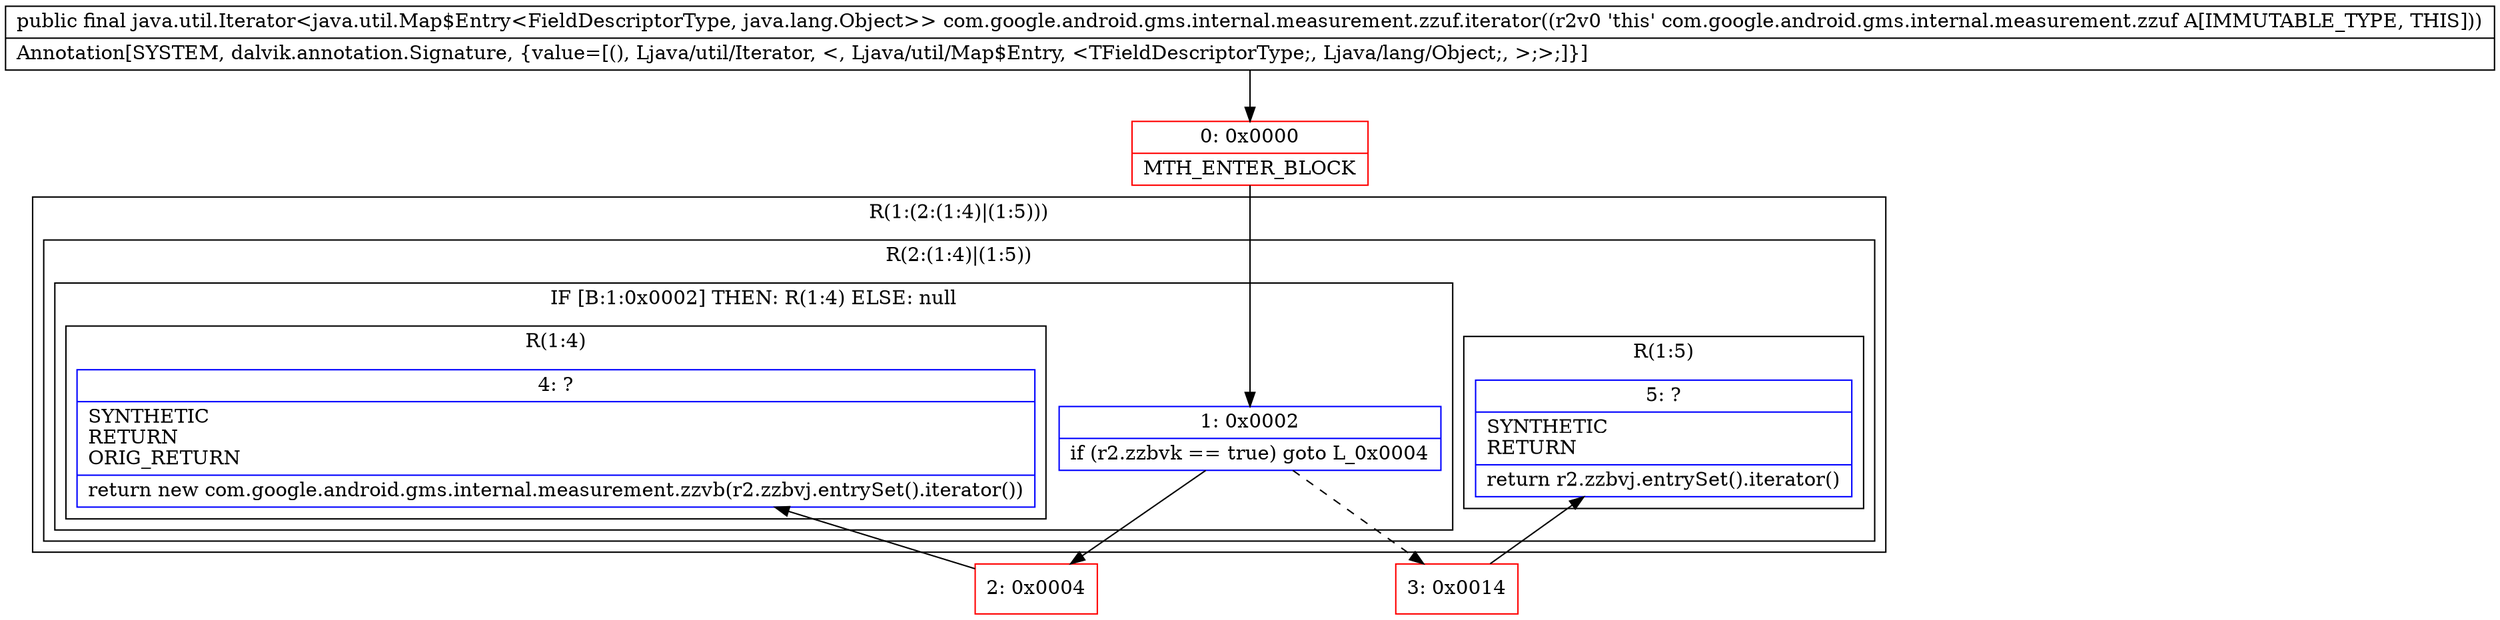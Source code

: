 digraph "CFG forcom.google.android.gms.internal.measurement.zzuf.iterator()Ljava\/util\/Iterator;" {
subgraph cluster_Region_1409505797 {
label = "R(1:(2:(1:4)|(1:5)))";
node [shape=record,color=blue];
subgraph cluster_Region_1816363519 {
label = "R(2:(1:4)|(1:5))";
node [shape=record,color=blue];
subgraph cluster_IfRegion_1414786413 {
label = "IF [B:1:0x0002] THEN: R(1:4) ELSE: null";
node [shape=record,color=blue];
Node_1 [shape=record,label="{1\:\ 0x0002|if (r2.zzbvk == true) goto L_0x0004\l}"];
subgraph cluster_Region_1774097508 {
label = "R(1:4)";
node [shape=record,color=blue];
Node_4 [shape=record,label="{4\:\ ?|SYNTHETIC\lRETURN\lORIG_RETURN\l|return new com.google.android.gms.internal.measurement.zzvb(r2.zzbvj.entrySet().iterator())\l}"];
}
}
subgraph cluster_Region_656619556 {
label = "R(1:5)";
node [shape=record,color=blue];
Node_5 [shape=record,label="{5\:\ ?|SYNTHETIC\lRETURN\l|return r2.zzbvj.entrySet().iterator()\l}"];
}
}
}
Node_0 [shape=record,color=red,label="{0\:\ 0x0000|MTH_ENTER_BLOCK\l}"];
Node_2 [shape=record,color=red,label="{2\:\ 0x0004}"];
Node_3 [shape=record,color=red,label="{3\:\ 0x0014}"];
MethodNode[shape=record,label="{public final java.util.Iterator\<java.util.Map$Entry\<FieldDescriptorType, java.lang.Object\>\> com.google.android.gms.internal.measurement.zzuf.iterator((r2v0 'this' com.google.android.gms.internal.measurement.zzuf A[IMMUTABLE_TYPE, THIS]))  | Annotation[SYSTEM, dalvik.annotation.Signature, \{value=[(), Ljava\/util\/Iterator, \<, Ljava\/util\/Map$Entry, \<TFieldDescriptorType;, Ljava\/lang\/Object;, \>;\>;]\}]\l}"];
MethodNode -> Node_0;
Node_1 -> Node_2;
Node_1 -> Node_3[style=dashed];
Node_0 -> Node_1;
Node_2 -> Node_4;
Node_3 -> Node_5;
}

